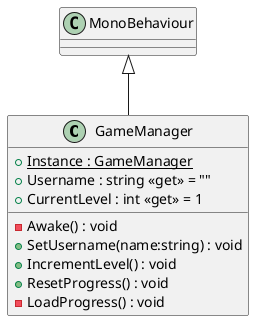 @startuml
class GameManager {
    + {static} Instance : GameManager
    + Username : string <<get>> = ""
    + CurrentLevel : int <<get>> = 1
    - Awake() : void
    + SetUsername(name:string) : void
    + IncrementLevel() : void
    + ResetProgress() : void
    - LoadProgress() : void
}
MonoBehaviour <|-- GameManager
@enduml
